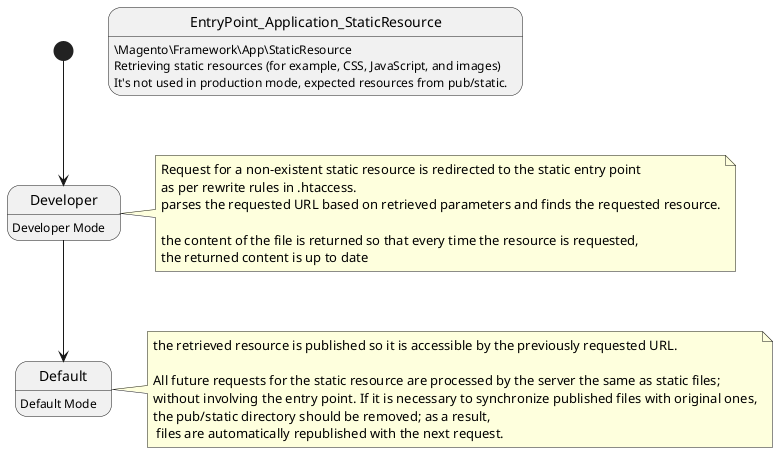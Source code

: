 @startuml
EntryPoint_Application_StaticResource: \Magento\Framework\App\StaticResource
EntryPoint_Application_StaticResource: Retrieving static resources (for example, CSS, JavaScript, and images)
EntryPoint_Application_StaticResource: It's not used in production mode, expected resources from pub/static.

[*] --> Developer
Developer: Developer Mode
Developer --> Default
Default: Default Mode

note right of Developer
Request for a non-existent static resource is redirected to the static entry point
as per rewrite rules in .htaccess.
parses the requested URL based on retrieved parameters and finds the requested resource.

the content of the file is returned so that every time the resource is requested,
the returned content is up to date
end note

note right of Default
the retrieved resource is published so it is accessible by the previously requested URL.

All future requests for the static resource are processed by the server the same as static files;
without involving the entry point. If it is necessary to synchronize published files with original ones,
the pub/static directory should be removed; as a result,
 files are automatically republished with the next request.
end note

@enduml